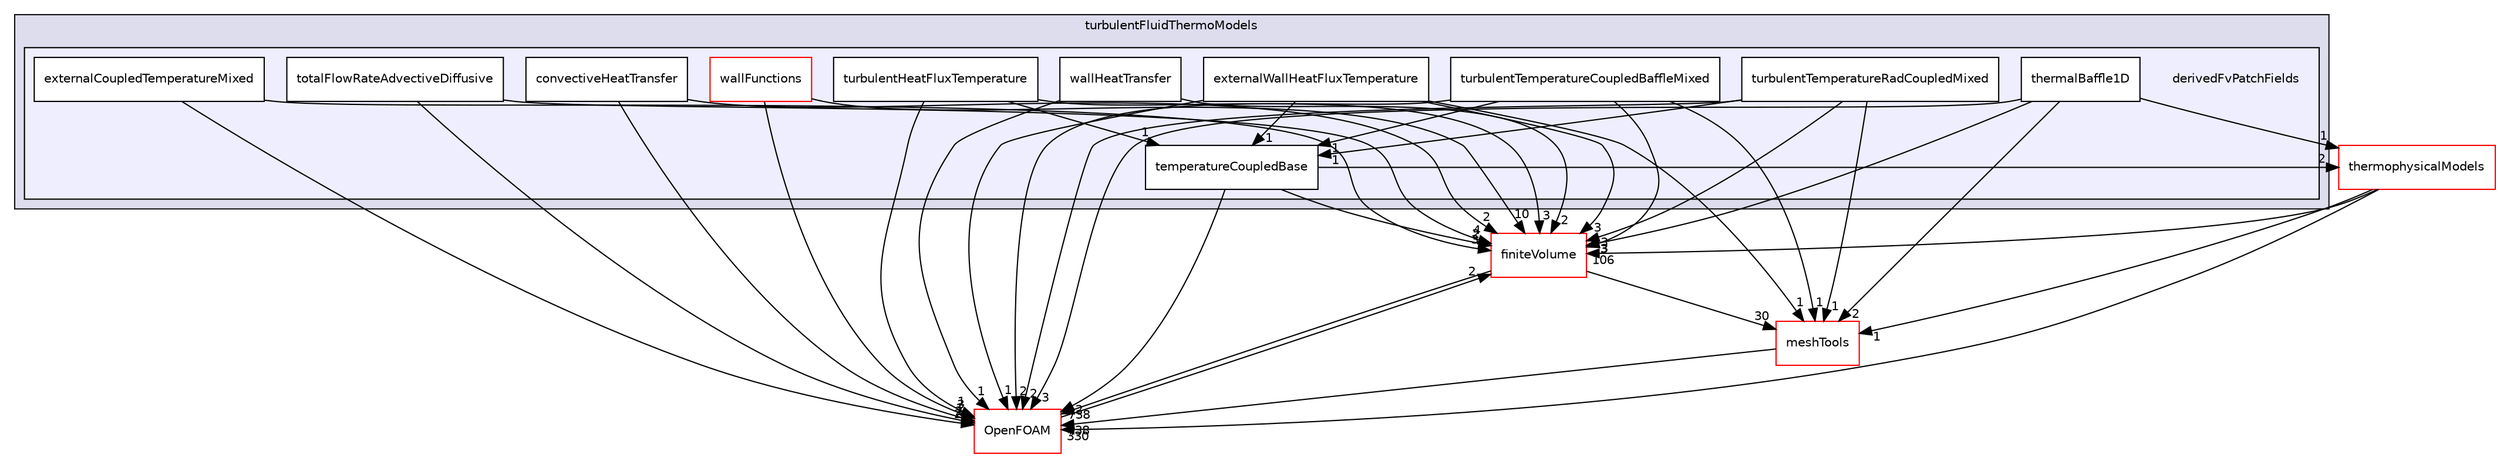 digraph "src/TurbulenceModels/compressible/turbulentFluidThermoModels/derivedFvPatchFields" {
  bgcolor=transparent;
  compound=true
  node [ fontsize="10", fontname="Helvetica"];
  edge [ labelfontsize="10", labelfontname="Helvetica"];
  subgraph clusterdir_3a035027451607b317f3f09e7524d9cb {
    graph [ bgcolor="#ddddee", pencolor="black", label="turbulentFluidThermoModels" fontname="Helvetica", fontsize="10", URL="dir_3a035027451607b317f3f09e7524d9cb.html"]
  subgraph clusterdir_d7c89f283599343304e45068c6742eff {
    graph [ bgcolor="#eeeeff", pencolor="black", label="" URL="dir_d7c89f283599343304e45068c6742eff.html"];
    dir_d7c89f283599343304e45068c6742eff [shape=plaintext label="derivedFvPatchFields"];
    dir_3414461e1604f829729feb6e25072ad3 [shape=box label="convectiveHeatTransfer" color="black" fillcolor="white" style="filled" URL="dir_3414461e1604f829729feb6e25072ad3.html"];
    dir_f28a6a7f83103405259c9b2b9c6ea3cc [shape=box label="externalCoupledTemperatureMixed" color="black" fillcolor="white" style="filled" URL="dir_f28a6a7f83103405259c9b2b9c6ea3cc.html"];
    dir_19974dee344a20cfcefecb0698485d0e [shape=box label="externalWallHeatFluxTemperature" color="black" fillcolor="white" style="filled" URL="dir_19974dee344a20cfcefecb0698485d0e.html"];
    dir_167e230efc27073194ca695e31623f20 [shape=box label="temperatureCoupledBase" color="black" fillcolor="white" style="filled" URL="dir_167e230efc27073194ca695e31623f20.html"];
    dir_1e6bca708a63b345405d2c0c084e9663 [shape=box label="thermalBaffle1D" color="black" fillcolor="white" style="filled" URL="dir_1e6bca708a63b345405d2c0c084e9663.html"];
    dir_86cb36c6e99af5b4c5a35619a8329be9 [shape=box label="totalFlowRateAdvectiveDiffusive" color="black" fillcolor="white" style="filled" URL="dir_86cb36c6e99af5b4c5a35619a8329be9.html"];
    dir_891ad0e908aa5154fb463a09121d8baa [shape=box label="turbulentHeatFluxTemperature" color="black" fillcolor="white" style="filled" URL="dir_891ad0e908aa5154fb463a09121d8baa.html"];
    dir_b485337e9b2400053d59a54e5abc1f3a [shape=box label="turbulentTemperatureCoupledBaffleMixed" color="black" fillcolor="white" style="filled" URL="dir_b485337e9b2400053d59a54e5abc1f3a.html"];
    dir_501ef9c25cadbc16eb0cc1ce381c6efe [shape=box label="turbulentTemperatureRadCoupledMixed" color="black" fillcolor="white" style="filled" URL="dir_501ef9c25cadbc16eb0cc1ce381c6efe.html"];
    dir_f3ae4f6e4143580b7e25dfb74ff93aba [shape=box label="wallFunctions" color="red" fillcolor="white" style="filled" URL="dir_f3ae4f6e4143580b7e25dfb74ff93aba.html"];
    dir_f01f5653e10f6800eff818ea14d79ca4 [shape=box label="wallHeatTransfer" color="black" fillcolor="white" style="filled" URL="dir_f01f5653e10f6800eff818ea14d79ca4.html"];
  }
  }
  dir_9bd15774b555cf7259a6fa18f99fe99b [shape=box label="finiteVolume" color="red" URL="dir_9bd15774b555cf7259a6fa18f99fe99b.html"];
  dir_ae30ad0bef50cf391b24c614251bb9fd [shape=box label="meshTools" color="red" URL="dir_ae30ad0bef50cf391b24c614251bb9fd.html"];
  dir_2778d089ec5c4f66810b11f753867003 [shape=box label="thermophysicalModels" color="red" URL="dir_2778d089ec5c4f66810b11f753867003.html"];
  dir_c5473ff19b20e6ec4dfe5c310b3778a8 [shape=box label="OpenFOAM" color="red" URL="dir_c5473ff19b20e6ec4dfe5c310b3778a8.html"];
  dir_1e6bca708a63b345405d2c0c084e9663->dir_9bd15774b555cf7259a6fa18f99fe99b [headlabel="3", labeldistance=1.5 headhref="dir_003073_000898.html"];
  dir_1e6bca708a63b345405d2c0c084e9663->dir_ae30ad0bef50cf391b24c614251bb9fd [headlabel="2", labeldistance=1.5 headhref="dir_003073_001752.html"];
  dir_1e6bca708a63b345405d2c0c084e9663->dir_2778d089ec5c4f66810b11f753867003 [headlabel="1", labeldistance=1.5 headhref="dir_003073_001240.html"];
  dir_1e6bca708a63b345405d2c0c084e9663->dir_c5473ff19b20e6ec4dfe5c310b3778a8 [headlabel="3", labeldistance=1.5 headhref="dir_003073_001898.html"];
  dir_9bd15774b555cf7259a6fa18f99fe99b->dir_ae30ad0bef50cf391b24c614251bb9fd [headlabel="30", labeldistance=1.5 headhref="dir_000898_001752.html"];
  dir_9bd15774b555cf7259a6fa18f99fe99b->dir_c5473ff19b20e6ec4dfe5c310b3778a8 [headlabel="738", labeldistance=1.5 headhref="dir_000898_001898.html"];
  dir_86cb36c6e99af5b4c5a35619a8329be9->dir_9bd15774b555cf7259a6fa18f99fe99b [headlabel="4", labeldistance=1.5 headhref="dir_003074_000898.html"];
  dir_86cb36c6e99af5b4c5a35619a8329be9->dir_c5473ff19b20e6ec4dfe5c310b3778a8 [headlabel="2", labeldistance=1.5 headhref="dir_003074_001898.html"];
  dir_b485337e9b2400053d59a54e5abc1f3a->dir_9bd15774b555cf7259a6fa18f99fe99b [headlabel="3", labeldistance=1.5 headhref="dir_003079_000898.html"];
  dir_b485337e9b2400053d59a54e5abc1f3a->dir_ae30ad0bef50cf391b24c614251bb9fd [headlabel="1", labeldistance=1.5 headhref="dir_003079_001752.html"];
  dir_b485337e9b2400053d59a54e5abc1f3a->dir_c5473ff19b20e6ec4dfe5c310b3778a8 [headlabel="2", labeldistance=1.5 headhref="dir_003079_001898.html"];
  dir_b485337e9b2400053d59a54e5abc1f3a->dir_167e230efc27073194ca695e31623f20 [headlabel="1", labeldistance=1.5 headhref="dir_003079_003072.html"];
  dir_f3ae4f6e4143580b7e25dfb74ff93aba->dir_9bd15774b555cf7259a6fa18f99fe99b [headlabel="10", labeldistance=1.5 headhref="dir_003081_000898.html"];
  dir_f3ae4f6e4143580b7e25dfb74ff93aba->dir_c5473ff19b20e6ec4dfe5c310b3778a8 [headlabel="3", labeldistance=1.5 headhref="dir_003081_001898.html"];
  dir_ae30ad0bef50cf391b24c614251bb9fd->dir_c5473ff19b20e6ec4dfe5c310b3778a8 [headlabel="738", labeldistance=1.5 headhref="dir_001752_001898.html"];
  dir_501ef9c25cadbc16eb0cc1ce381c6efe->dir_9bd15774b555cf7259a6fa18f99fe99b [headlabel="3", labeldistance=1.5 headhref="dir_003080_000898.html"];
  dir_501ef9c25cadbc16eb0cc1ce381c6efe->dir_ae30ad0bef50cf391b24c614251bb9fd [headlabel="1", labeldistance=1.5 headhref="dir_003080_001752.html"];
  dir_501ef9c25cadbc16eb0cc1ce381c6efe->dir_c5473ff19b20e6ec4dfe5c310b3778a8 [headlabel="2", labeldistance=1.5 headhref="dir_003080_001898.html"];
  dir_501ef9c25cadbc16eb0cc1ce381c6efe->dir_167e230efc27073194ca695e31623f20 [headlabel="1", labeldistance=1.5 headhref="dir_003080_003072.html"];
  dir_2778d089ec5c4f66810b11f753867003->dir_9bd15774b555cf7259a6fa18f99fe99b [headlabel="106", labeldistance=1.5 headhref="dir_001240_000898.html"];
  dir_2778d089ec5c4f66810b11f753867003->dir_ae30ad0bef50cf391b24c614251bb9fd [headlabel="1", labeldistance=1.5 headhref="dir_001240_001752.html"];
  dir_2778d089ec5c4f66810b11f753867003->dir_c5473ff19b20e6ec4dfe5c310b3778a8 [headlabel="330", labeldistance=1.5 headhref="dir_001240_001898.html"];
  dir_3414461e1604f829729feb6e25072ad3->dir_9bd15774b555cf7259a6fa18f99fe99b [headlabel="2", labeldistance=1.5 headhref="dir_003069_000898.html"];
  dir_3414461e1604f829729feb6e25072ad3->dir_c5473ff19b20e6ec4dfe5c310b3778a8 [headlabel="1", labeldistance=1.5 headhref="dir_003069_001898.html"];
  dir_19974dee344a20cfcefecb0698485d0e->dir_9bd15774b555cf7259a6fa18f99fe99b [headlabel="3", labeldistance=1.5 headhref="dir_003071_000898.html"];
  dir_19974dee344a20cfcefecb0698485d0e->dir_ae30ad0bef50cf391b24c614251bb9fd [headlabel="1", labeldistance=1.5 headhref="dir_003071_001752.html"];
  dir_19974dee344a20cfcefecb0698485d0e->dir_c5473ff19b20e6ec4dfe5c310b3778a8 [headlabel="1", labeldistance=1.5 headhref="dir_003071_001898.html"];
  dir_19974dee344a20cfcefecb0698485d0e->dir_167e230efc27073194ca695e31623f20 [headlabel="1", labeldistance=1.5 headhref="dir_003071_003072.html"];
  dir_c5473ff19b20e6ec4dfe5c310b3778a8->dir_9bd15774b555cf7259a6fa18f99fe99b [headlabel="2", labeldistance=1.5 headhref="dir_001898_000898.html"];
  dir_f01f5653e10f6800eff818ea14d79ca4->dir_9bd15774b555cf7259a6fa18f99fe99b [headlabel="2", labeldistance=1.5 headhref="dir_003089_000898.html"];
  dir_f01f5653e10f6800eff818ea14d79ca4->dir_c5473ff19b20e6ec4dfe5c310b3778a8 [headlabel="1", labeldistance=1.5 headhref="dir_003089_001898.html"];
  dir_891ad0e908aa5154fb463a09121d8baa->dir_9bd15774b555cf7259a6fa18f99fe99b [headlabel="3", labeldistance=1.5 headhref="dir_003078_000898.html"];
  dir_891ad0e908aa5154fb463a09121d8baa->dir_c5473ff19b20e6ec4dfe5c310b3778a8 [headlabel="1", labeldistance=1.5 headhref="dir_003078_001898.html"];
  dir_891ad0e908aa5154fb463a09121d8baa->dir_167e230efc27073194ca695e31623f20 [headlabel="1", labeldistance=1.5 headhref="dir_003078_003072.html"];
  dir_f28a6a7f83103405259c9b2b9c6ea3cc->dir_9bd15774b555cf7259a6fa18f99fe99b [headlabel="3", labeldistance=1.5 headhref="dir_003070_000898.html"];
  dir_f28a6a7f83103405259c9b2b9c6ea3cc->dir_c5473ff19b20e6ec4dfe5c310b3778a8 [headlabel="2", labeldistance=1.5 headhref="dir_003070_001898.html"];
  dir_167e230efc27073194ca695e31623f20->dir_9bd15774b555cf7259a6fa18f99fe99b [headlabel="2", labeldistance=1.5 headhref="dir_003072_000898.html"];
  dir_167e230efc27073194ca695e31623f20->dir_2778d089ec5c4f66810b11f753867003 [headlabel="2", labeldistance=1.5 headhref="dir_003072_001240.html"];
  dir_167e230efc27073194ca695e31623f20->dir_c5473ff19b20e6ec4dfe5c310b3778a8 [headlabel="2", labeldistance=1.5 headhref="dir_003072_001898.html"];
}
